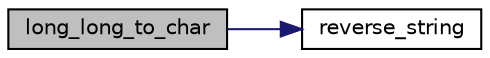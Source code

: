 digraph "long_long_to_char"
{
  edge [fontname="Helvetica",fontsize="10",labelfontname="Helvetica",labelfontsize="10"];
  node [fontname="Helvetica",fontsize="10",shape=record];
  rankdir="LR";
  Node1 [label="long_long_to_char",height=0.2,width=0.4,color="black", fillcolor="grey75", style="filled" fontcolor="black"];
  Node1 -> Node2 [color="midnightblue",fontsize="10",style="solid",fontname="Helvetica"];
  Node2 [label="reverse_string",height=0.2,width=0.4,color="black", fillcolor="white", style="filled",URL="$big__integer__impl_8c.html#a8242235fbc1f6d24b8de1dda59b5c5cf"];
}
